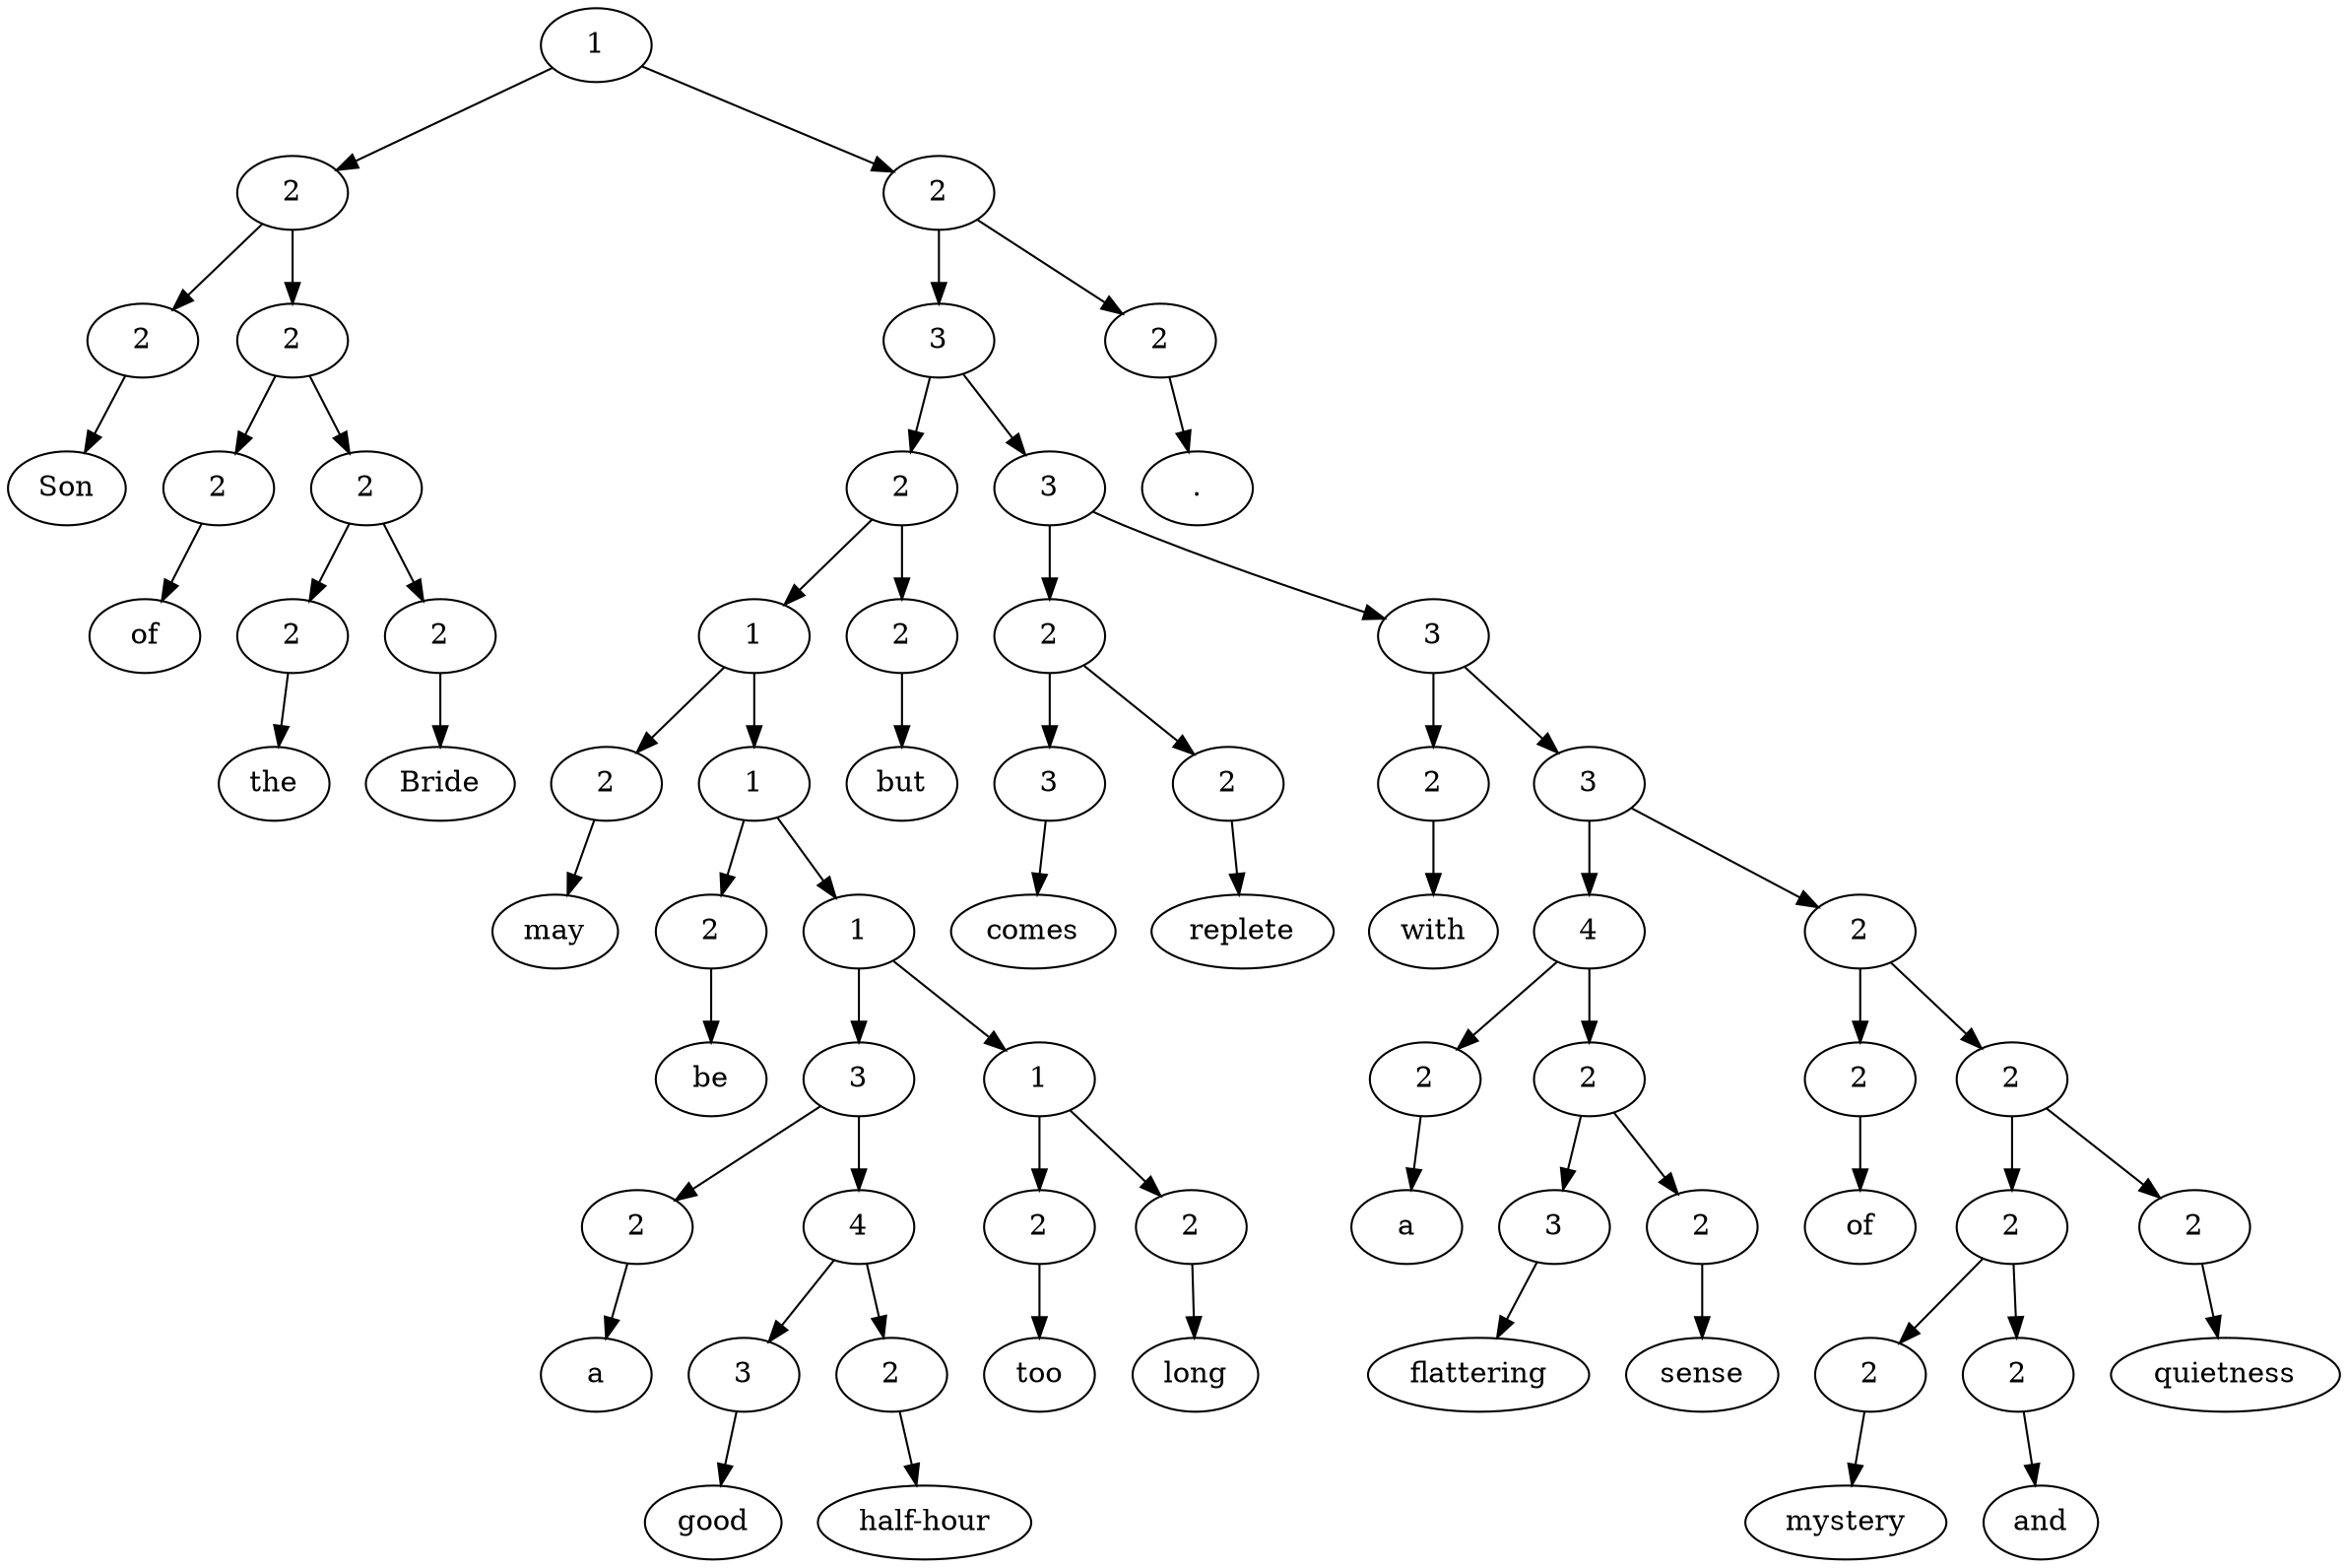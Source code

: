 digraph G{Node0 [label="1"]
Node0 -> Node1
Node0 -> Node12
Node1 [label="2"]
Node1 -> Node2
Node1 -> Node4
Node12 [label="2"]
Node12 -> Node13
Node12 -> Node66
Node2 [label="2"]
Node2 -> Node3
Node4 [label="2"]
Node4 -> Node5
Node4 -> Node7
Node13 [label="3"]
Node13 -> Node14
Node13 -> Node37
Node66 [label="2"]
Node66 -> Node67
Node3 [label="Son"]
Node5 [label="2"]
Node5 -> Node6
Node7 [label="2"]
Node7 -> Node8
Node7 -> Node10
Node14 [label="2"]
Node14 -> Node15
Node14 -> Node35
Node37 [label="3"]
Node37 -> Node38
Node37 -> Node43
Node67 [label="."]
Node6 [label="of"]
Node8 [label="2"]
Node8 -> Node9
Node10 [label="2"]
Node10 -> Node11
Node15 [label="1"]
Node15 -> Node16
Node15 -> Node18
Node35 [label="2"]
Node35 -> Node36
Node38 [label="2"]
Node38 -> Node39
Node38 -> Node41
Node43 [label="3"]
Node43 -> Node44
Node43 -> Node46
Node9 [label="the"]
Node11 [label="Bride"]
Node16 [label="2"]
Node16 -> Node17
Node18 [label="1"]
Node18 -> Node19
Node18 -> Node21
Node36 [label="but"]
Node39 [label="3"]
Node39 -> Node40
Node41 [label="2"]
Node41 -> Node42
Node44 [label="2"]
Node44 -> Node45
Node46 [label="3"]
Node46 -> Node47
Node46 -> Node55
Node17 [label="may"]
Node19 [label="2"]
Node19 -> Node20
Node21 [label="1"]
Node21 -> Node22
Node21 -> Node30
Node40 [label="comes"]
Node42 [label="replete"]
Node45 [label="with"]
Node47 [label="4"]
Node47 -> Node48
Node47 -> Node50
Node55 [label="2"]
Node55 -> Node56
Node55 -> Node58
Node20 [label="be"]
Node22 [label="3"]
Node22 -> Node23
Node22 -> Node25
Node30 [label="1"]
Node30 -> Node31
Node30 -> Node33
Node48 [label="2"]
Node48 -> Node49
Node50 [label="2"]
Node50 -> Node51
Node50 -> Node53
Node56 [label="2"]
Node56 -> Node57
Node58 [label="2"]
Node58 -> Node59
Node58 -> Node64
Node23 [label="2"]
Node23 -> Node24
Node25 [label="4"]
Node25 -> Node26
Node25 -> Node28
Node31 [label="2"]
Node31 -> Node32
Node33 [label="2"]
Node33 -> Node34
Node49 [label="a"]
Node51 [label="3"]
Node51 -> Node52
Node53 [label="2"]
Node53 -> Node54
Node57 [label="of"]
Node59 [label="2"]
Node59 -> Node60
Node59 -> Node62
Node64 [label="2"]
Node64 -> Node65
Node24 [label="a"]
Node26 [label="3"]
Node26 -> Node27
Node28 [label="2"]
Node28 -> Node29
Node32 [label="too"]
Node34 [label="long"]
Node52 [label="flattering"]
Node54 [label="sense"]
Node60 [label="2"]
Node60 -> Node61
Node62 [label="2"]
Node62 -> Node63
Node65 [label="quietness"]
Node27 [label="good"]
Node29 [label="half-hour"]
Node61 [label="mystery"]
Node63 [label="and"]
}